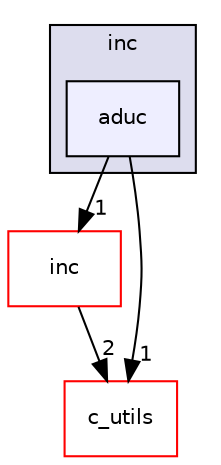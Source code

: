 digraph "src/utils/contract_utils/inc/aduc" {
  compound=true
  node [ fontsize="10", fontname="Helvetica"];
  edge [ labelfontsize="10", labelfontname="Helvetica"];
  subgraph clusterdir_3954b3c70df440574940bc0f371c1d29 {
    graph [ bgcolor="#ddddee", pencolor="black", label="inc" fontname="Helvetica", fontsize="10", URL="dir_3954b3c70df440574940bc0f371c1d29.html"]
  dir_4cd57a4ae362195c47cc56846bb25ecc [shape=box, label="aduc", style="filled", fillcolor="#eeeeff", pencolor="black", URL="dir_4cd57a4ae362195c47cc56846bb25ecc.html"];
  }
  dir_6bc6ad22483805bbbda55258ad2a62ea [shape=box label="inc" fillcolor="white" style="filled" color="red" URL="dir_6bc6ad22483805bbbda55258ad2a62ea.html"];
  dir_defa76d82d084e8131791c5f3e6d181e [shape=box label="c_utils" fillcolor="white" style="filled" color="red" URL="dir_defa76d82d084e8131791c5f3e6d181e.html"];
  dir_6bc6ad22483805bbbda55258ad2a62ea->dir_defa76d82d084e8131791c5f3e6d181e [headlabel="2", labeldistance=1.5 headhref="dir_000137_000155.html"];
  dir_4cd57a4ae362195c47cc56846bb25ecc->dir_6bc6ad22483805bbbda55258ad2a62ea [headlabel="1", labeldistance=1.5 headhref="dir_000165_000137.html"];
  dir_4cd57a4ae362195c47cc56846bb25ecc->dir_defa76d82d084e8131791c5f3e6d181e [headlabel="1", labeldistance=1.5 headhref="dir_000165_000155.html"];
}
